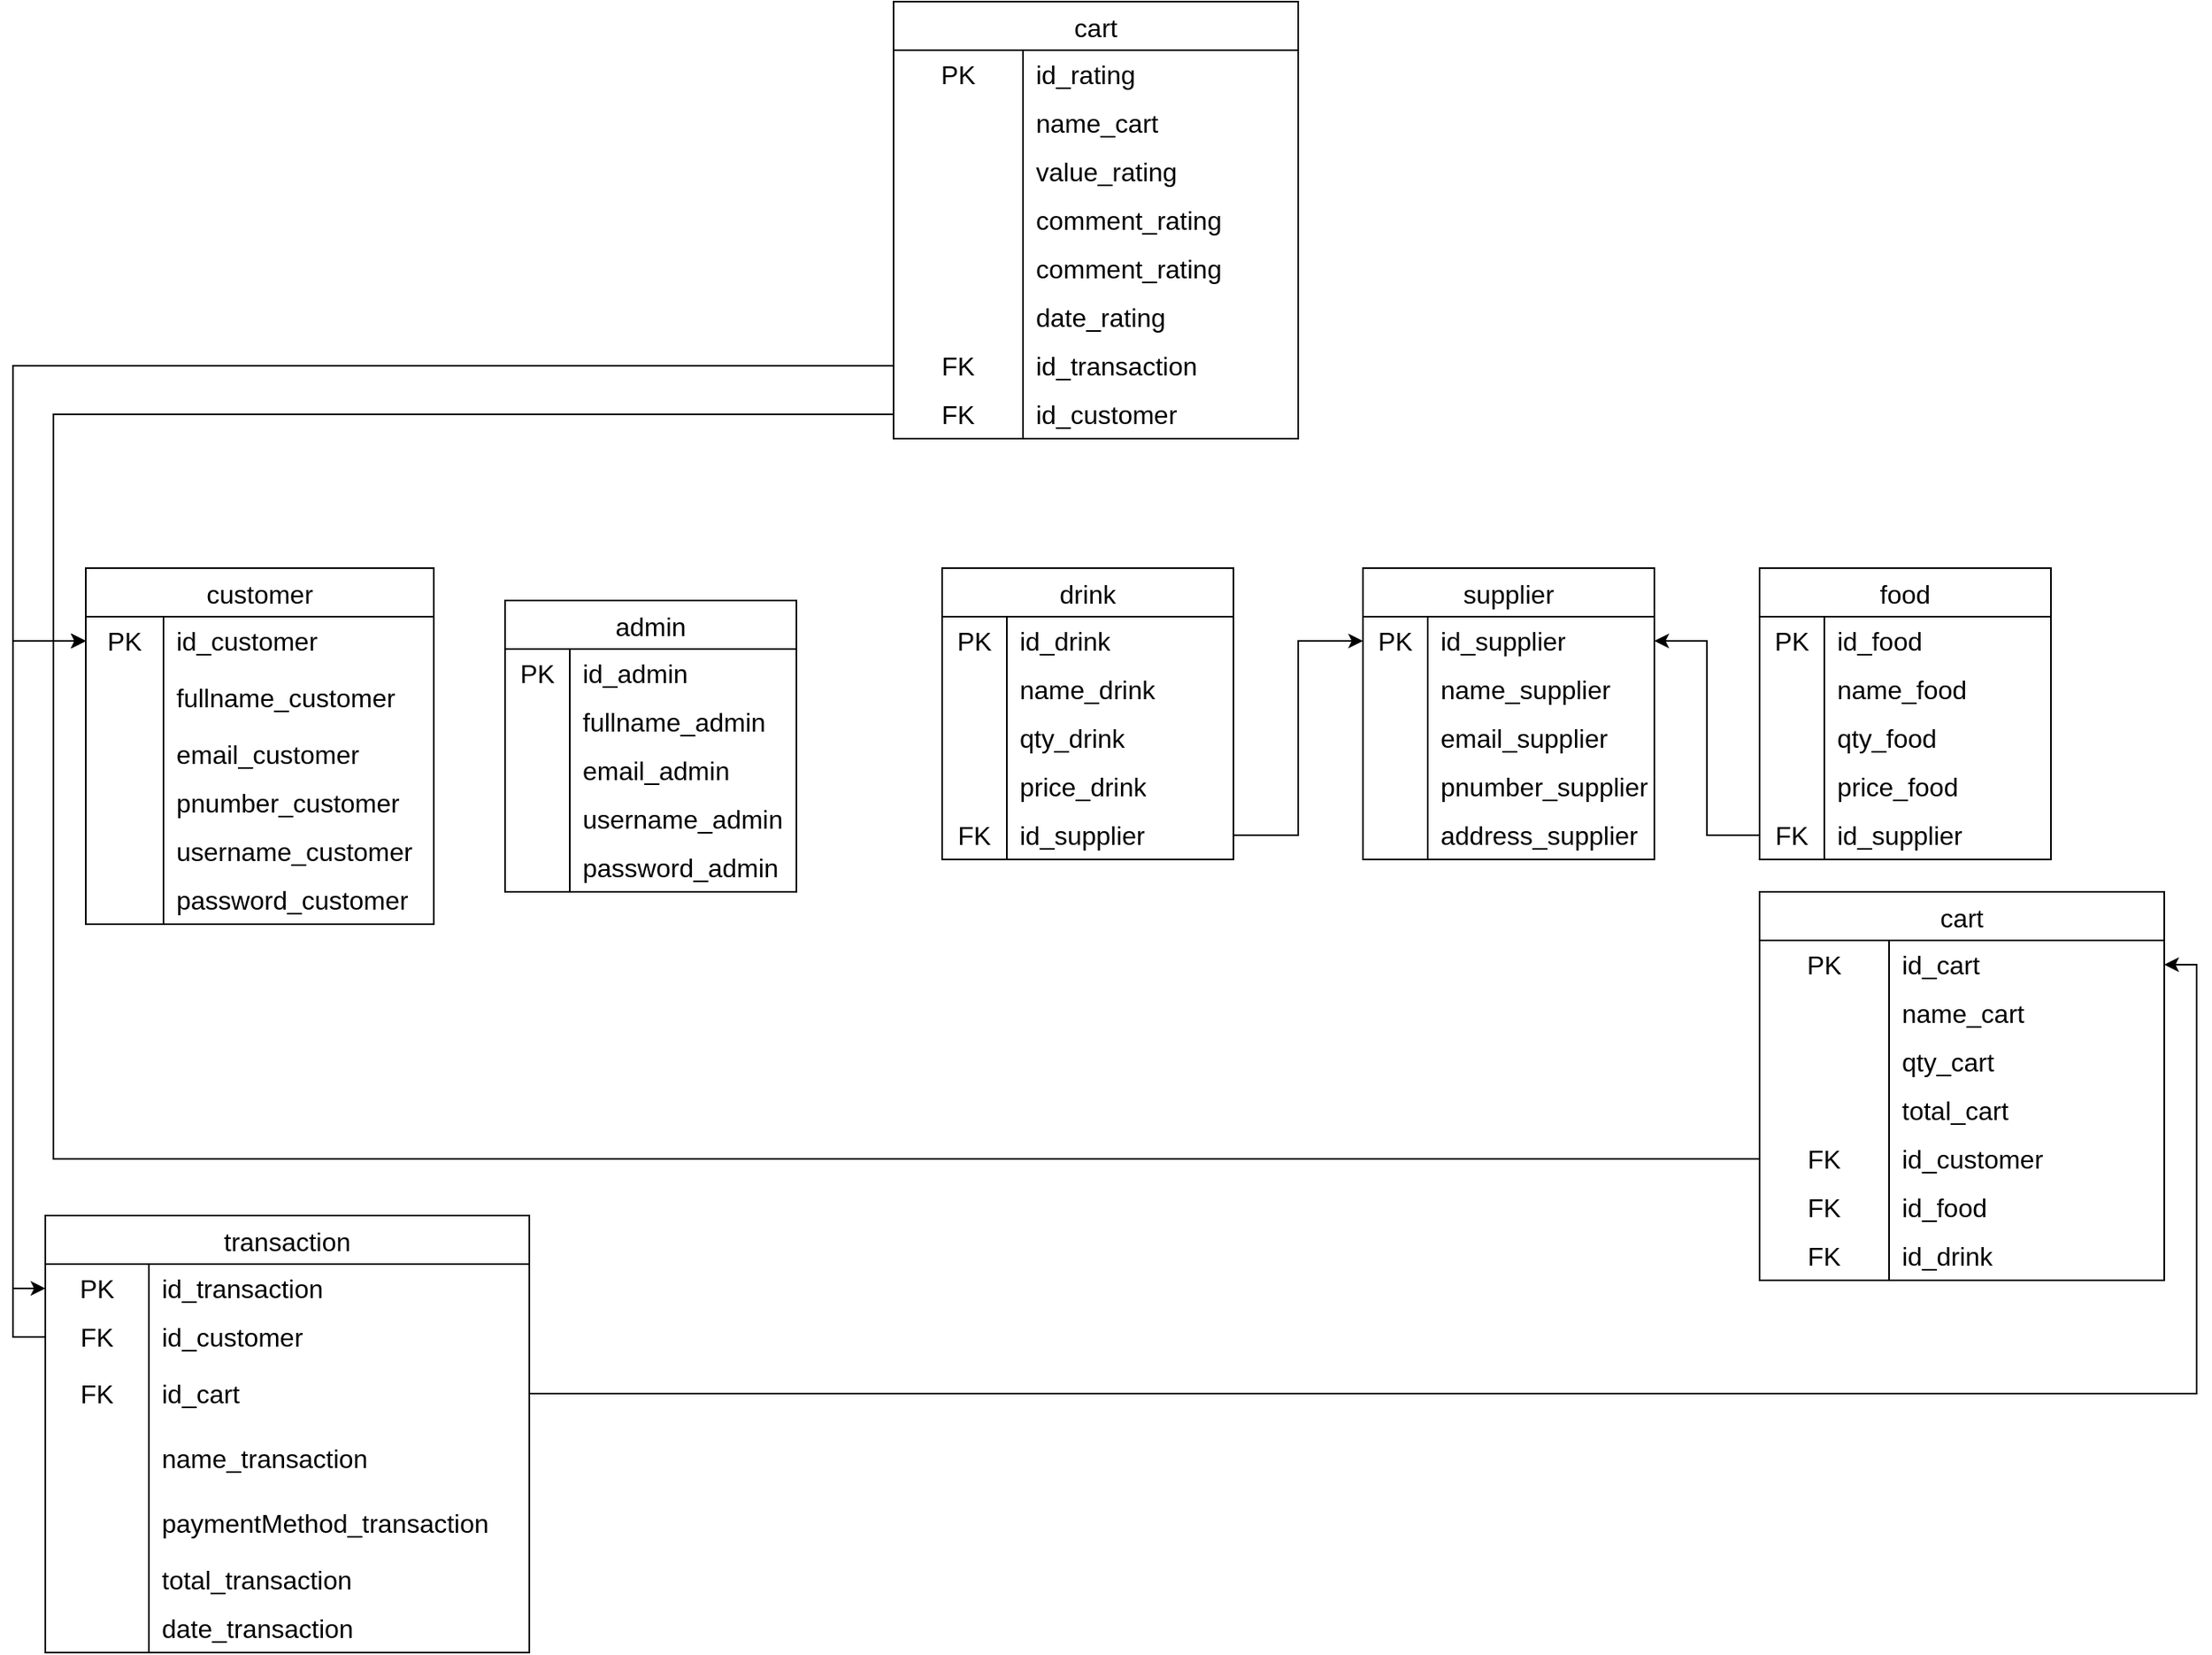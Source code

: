 <mxfile version="28.2.5">
  <diagram name="Page-1" id="ZHVABNYRbsJ0EEQL0KpD">
    <mxGraphModel dx="2135" dy="2172" grid="1" gridSize="10" guides="1" tooltips="1" connect="1" arrows="1" fold="1" page="1" pageScale="1" pageWidth="850" pageHeight="1100" math="0" shadow="0">
      <root>
        <mxCell id="0" />
        <mxCell id="1" parent="0" />
        <mxCell id="9q4-lvx7p6z7mOOsI2cP-2" value="customer" style="shape=table;startSize=30;container=1;collapsible=0;childLayout=tableLayout;fixedRows=1;rowLines=0;fontStyle=0;strokeColor=default;fontSize=16;" parent="1" vertex="1">
          <mxGeometry x="151" y="230" width="215" height="220" as="geometry" />
        </mxCell>
        <mxCell id="9q4-lvx7p6z7mOOsI2cP-3" value="" style="shape=tableRow;horizontal=0;startSize=0;swimlaneHead=0;swimlaneBody=0;top=0;left=0;bottom=0;right=0;collapsible=0;dropTarget=0;fillColor=none;points=[[0,0.5],[1,0.5]];portConstraint=eastwest;strokeColor=inherit;fontSize=16;" parent="9q4-lvx7p6z7mOOsI2cP-2" vertex="1">
          <mxGeometry y="30" width="215" height="30" as="geometry" />
        </mxCell>
        <mxCell id="9q4-lvx7p6z7mOOsI2cP-4" value="PK" style="shape=partialRectangle;html=1;whiteSpace=wrap;connectable=0;fillColor=none;top=0;left=0;bottom=0;right=0;overflow=hidden;pointerEvents=1;strokeColor=inherit;fontSize=16;" parent="9q4-lvx7p6z7mOOsI2cP-3" vertex="1">
          <mxGeometry width="48" height="30" as="geometry">
            <mxRectangle width="48" height="30" as="alternateBounds" />
          </mxGeometry>
        </mxCell>
        <mxCell id="9q4-lvx7p6z7mOOsI2cP-5" value="id_customer" style="shape=partialRectangle;html=1;whiteSpace=wrap;connectable=0;fillColor=none;top=0;left=0;bottom=0;right=0;align=left;spacingLeft=6;overflow=hidden;strokeColor=inherit;fontSize=16;" parent="9q4-lvx7p6z7mOOsI2cP-3" vertex="1">
          <mxGeometry x="48" width="167" height="30" as="geometry">
            <mxRectangle width="167" height="30" as="alternateBounds" />
          </mxGeometry>
        </mxCell>
        <mxCell id="9q4-lvx7p6z7mOOsI2cP-6" value="" style="shape=tableRow;horizontal=0;startSize=0;swimlaneHead=0;swimlaneBody=0;top=0;left=0;bottom=0;right=0;collapsible=0;dropTarget=0;fillColor=none;points=[[0,0.5],[1,0.5]];portConstraint=eastwest;strokeColor=inherit;fontSize=16;" parent="9q4-lvx7p6z7mOOsI2cP-2" vertex="1">
          <mxGeometry y="60" width="215" height="40" as="geometry" />
        </mxCell>
        <mxCell id="9q4-lvx7p6z7mOOsI2cP-7" value="" style="shape=partialRectangle;html=1;whiteSpace=wrap;connectable=0;fillColor=none;top=0;left=0;bottom=0;right=0;overflow=hidden;strokeColor=inherit;fontSize=16;" parent="9q4-lvx7p6z7mOOsI2cP-6" vertex="1">
          <mxGeometry width="48" height="40" as="geometry">
            <mxRectangle width="48" height="40" as="alternateBounds" />
          </mxGeometry>
        </mxCell>
        <mxCell id="9q4-lvx7p6z7mOOsI2cP-8" value="fullname_customer" style="shape=partialRectangle;html=1;whiteSpace=wrap;connectable=0;fillColor=none;top=0;left=0;bottom=0;right=0;align=left;spacingLeft=6;overflow=hidden;strokeColor=inherit;fontSize=16;" parent="9q4-lvx7p6z7mOOsI2cP-6" vertex="1">
          <mxGeometry x="48" width="167" height="40" as="geometry">
            <mxRectangle width="167" height="40" as="alternateBounds" />
          </mxGeometry>
        </mxCell>
        <mxCell id="9q4-lvx7p6z7mOOsI2cP-25" value="" style="shape=tableRow;horizontal=0;startSize=0;swimlaneHead=0;swimlaneBody=0;top=0;left=0;bottom=0;right=0;collapsible=0;dropTarget=0;fillColor=none;points=[[0,0.5],[1,0.5]];portConstraint=eastwest;strokeColor=inherit;fontSize=16;" parent="9q4-lvx7p6z7mOOsI2cP-2" vertex="1">
          <mxGeometry y="100" width="215" height="30" as="geometry" />
        </mxCell>
        <mxCell id="9q4-lvx7p6z7mOOsI2cP-26" value="" style="shape=partialRectangle;html=1;whiteSpace=wrap;connectable=0;fillColor=none;top=0;left=0;bottom=0;right=0;overflow=hidden;strokeColor=inherit;fontSize=16;" parent="9q4-lvx7p6z7mOOsI2cP-25" vertex="1">
          <mxGeometry width="48" height="30" as="geometry">
            <mxRectangle width="48" height="30" as="alternateBounds" />
          </mxGeometry>
        </mxCell>
        <mxCell id="9q4-lvx7p6z7mOOsI2cP-27" value="email_customer" style="shape=partialRectangle;html=1;whiteSpace=wrap;connectable=0;fillColor=none;top=0;left=0;bottom=0;right=0;align=left;spacingLeft=6;overflow=hidden;strokeColor=inherit;fontSize=16;" parent="9q4-lvx7p6z7mOOsI2cP-25" vertex="1">
          <mxGeometry x="48" width="167" height="30" as="geometry">
            <mxRectangle width="167" height="30" as="alternateBounds" />
          </mxGeometry>
        </mxCell>
        <mxCell id="9q4-lvx7p6z7mOOsI2cP-28" value="" style="shape=tableRow;horizontal=0;startSize=0;swimlaneHead=0;swimlaneBody=0;top=0;left=0;bottom=0;right=0;collapsible=0;dropTarget=0;fillColor=none;points=[[0,0.5],[1,0.5]];portConstraint=eastwest;strokeColor=inherit;fontSize=16;" parent="9q4-lvx7p6z7mOOsI2cP-2" vertex="1">
          <mxGeometry y="130" width="215" height="30" as="geometry" />
        </mxCell>
        <mxCell id="9q4-lvx7p6z7mOOsI2cP-29" value="" style="shape=partialRectangle;html=1;whiteSpace=wrap;connectable=0;fillColor=none;top=0;left=0;bottom=0;right=0;overflow=hidden;strokeColor=inherit;fontSize=16;" parent="9q4-lvx7p6z7mOOsI2cP-28" vertex="1">
          <mxGeometry width="48" height="30" as="geometry">
            <mxRectangle width="48" height="30" as="alternateBounds" />
          </mxGeometry>
        </mxCell>
        <mxCell id="9q4-lvx7p6z7mOOsI2cP-30" value="pnumber_customer" style="shape=partialRectangle;html=1;whiteSpace=wrap;connectable=0;fillColor=none;top=0;left=0;bottom=0;right=0;align=left;spacingLeft=6;overflow=hidden;strokeColor=inherit;fontSize=16;" parent="9q4-lvx7p6z7mOOsI2cP-28" vertex="1">
          <mxGeometry x="48" width="167" height="30" as="geometry">
            <mxRectangle width="167" height="30" as="alternateBounds" />
          </mxGeometry>
        </mxCell>
        <mxCell id="9q4-lvx7p6z7mOOsI2cP-9" value="" style="shape=tableRow;horizontal=0;startSize=0;swimlaneHead=0;swimlaneBody=0;top=0;left=0;bottom=0;right=0;collapsible=0;dropTarget=0;fillColor=none;points=[[0,0.5],[1,0.5]];portConstraint=eastwest;strokeColor=inherit;fontSize=16;" parent="9q4-lvx7p6z7mOOsI2cP-2" vertex="1">
          <mxGeometry y="160" width="215" height="30" as="geometry" />
        </mxCell>
        <mxCell id="9q4-lvx7p6z7mOOsI2cP-10" value="" style="shape=partialRectangle;html=1;whiteSpace=wrap;connectable=0;fillColor=none;top=0;left=0;bottom=0;right=0;overflow=hidden;strokeColor=inherit;fontSize=16;" parent="9q4-lvx7p6z7mOOsI2cP-9" vertex="1">
          <mxGeometry width="48" height="30" as="geometry">
            <mxRectangle width="48" height="30" as="alternateBounds" />
          </mxGeometry>
        </mxCell>
        <mxCell id="9q4-lvx7p6z7mOOsI2cP-11" value="username_customer" style="shape=partialRectangle;html=1;whiteSpace=wrap;connectable=0;fillColor=none;top=0;left=0;bottom=0;right=0;align=left;spacingLeft=6;overflow=hidden;strokeColor=inherit;fontSize=16;" parent="9q4-lvx7p6z7mOOsI2cP-9" vertex="1">
          <mxGeometry x="48" width="167" height="30" as="geometry">
            <mxRectangle width="167" height="30" as="alternateBounds" />
          </mxGeometry>
        </mxCell>
        <mxCell id="9q4-lvx7p6z7mOOsI2cP-22" value="" style="shape=tableRow;horizontal=0;startSize=0;swimlaneHead=0;swimlaneBody=0;top=0;left=0;bottom=0;right=0;collapsible=0;dropTarget=0;fillColor=none;points=[[0,0.5],[1,0.5]];portConstraint=eastwest;strokeColor=inherit;fontSize=16;" parent="9q4-lvx7p6z7mOOsI2cP-2" vertex="1">
          <mxGeometry y="190" width="215" height="30" as="geometry" />
        </mxCell>
        <mxCell id="9q4-lvx7p6z7mOOsI2cP-23" value="" style="shape=partialRectangle;html=1;whiteSpace=wrap;connectable=0;fillColor=none;top=0;left=0;bottom=0;right=0;overflow=hidden;strokeColor=inherit;fontSize=16;" parent="9q4-lvx7p6z7mOOsI2cP-22" vertex="1">
          <mxGeometry width="48" height="30" as="geometry">
            <mxRectangle width="48" height="30" as="alternateBounds" />
          </mxGeometry>
        </mxCell>
        <mxCell id="9q4-lvx7p6z7mOOsI2cP-24" value="password_customer" style="shape=partialRectangle;html=1;whiteSpace=wrap;connectable=0;fillColor=none;top=0;left=0;bottom=0;right=0;align=left;spacingLeft=6;overflow=hidden;strokeColor=inherit;fontSize=16;" parent="9q4-lvx7p6z7mOOsI2cP-22" vertex="1">
          <mxGeometry x="48" width="167" height="30" as="geometry">
            <mxRectangle width="167" height="30" as="alternateBounds" />
          </mxGeometry>
        </mxCell>
        <mxCell id="9q4-lvx7p6z7mOOsI2cP-12" value="admin" style="shape=table;startSize=30;container=1;collapsible=0;childLayout=tableLayout;fixedRows=1;rowLines=0;fontStyle=0;strokeColor=default;fontSize=16;" parent="1" vertex="1">
          <mxGeometry x="410" y="250" width="180" height="180" as="geometry" />
        </mxCell>
        <mxCell id="9q4-lvx7p6z7mOOsI2cP-13" value="" style="shape=tableRow;horizontal=0;startSize=0;swimlaneHead=0;swimlaneBody=0;top=0;left=0;bottom=0;right=0;collapsible=0;dropTarget=0;fillColor=none;points=[[0,0.5],[1,0.5]];portConstraint=eastwest;strokeColor=inherit;fontSize=16;" parent="9q4-lvx7p6z7mOOsI2cP-12" vertex="1">
          <mxGeometry y="30" width="180" height="30" as="geometry" />
        </mxCell>
        <mxCell id="9q4-lvx7p6z7mOOsI2cP-14" value="PK" style="shape=partialRectangle;html=1;whiteSpace=wrap;connectable=0;fillColor=none;top=0;left=0;bottom=0;right=0;overflow=hidden;pointerEvents=1;strokeColor=inherit;fontSize=16;" parent="9q4-lvx7p6z7mOOsI2cP-13" vertex="1">
          <mxGeometry width="40" height="30" as="geometry">
            <mxRectangle width="40" height="30" as="alternateBounds" />
          </mxGeometry>
        </mxCell>
        <mxCell id="9q4-lvx7p6z7mOOsI2cP-15" value="id_admin" style="shape=partialRectangle;html=1;whiteSpace=wrap;connectable=0;fillColor=none;top=0;left=0;bottom=0;right=0;align=left;spacingLeft=6;overflow=hidden;strokeColor=inherit;fontSize=16;" parent="9q4-lvx7p6z7mOOsI2cP-13" vertex="1">
          <mxGeometry x="40" width="140" height="30" as="geometry">
            <mxRectangle width="140" height="30" as="alternateBounds" />
          </mxGeometry>
        </mxCell>
        <mxCell id="9q4-lvx7p6z7mOOsI2cP-31" value="" style="shape=tableRow;horizontal=0;startSize=0;swimlaneHead=0;swimlaneBody=0;top=0;left=0;bottom=0;right=0;collapsible=0;dropTarget=0;fillColor=none;points=[[0,0.5],[1,0.5]];portConstraint=eastwest;strokeColor=inherit;fontSize=16;" parent="9q4-lvx7p6z7mOOsI2cP-12" vertex="1">
          <mxGeometry y="60" width="180" height="30" as="geometry" />
        </mxCell>
        <mxCell id="9q4-lvx7p6z7mOOsI2cP-32" value="" style="shape=partialRectangle;html=1;whiteSpace=wrap;connectable=0;fillColor=none;top=0;left=0;bottom=0;right=0;overflow=hidden;pointerEvents=1;strokeColor=inherit;fontSize=16;" parent="9q4-lvx7p6z7mOOsI2cP-31" vertex="1">
          <mxGeometry width="40" height="30" as="geometry">
            <mxRectangle width="40" height="30" as="alternateBounds" />
          </mxGeometry>
        </mxCell>
        <mxCell id="9q4-lvx7p6z7mOOsI2cP-33" value="fullname_admin" style="shape=partialRectangle;html=1;whiteSpace=wrap;connectable=0;fillColor=none;top=0;left=0;bottom=0;right=0;align=left;spacingLeft=6;overflow=hidden;strokeColor=inherit;fontSize=16;" parent="9q4-lvx7p6z7mOOsI2cP-31" vertex="1">
          <mxGeometry x="40" width="140" height="30" as="geometry">
            <mxRectangle width="140" height="30" as="alternateBounds" />
          </mxGeometry>
        </mxCell>
        <mxCell id="9q4-lvx7p6z7mOOsI2cP-34" value="" style="shape=tableRow;horizontal=0;startSize=0;swimlaneHead=0;swimlaneBody=0;top=0;left=0;bottom=0;right=0;collapsible=0;dropTarget=0;fillColor=none;points=[[0,0.5],[1,0.5]];portConstraint=eastwest;strokeColor=inherit;fontSize=16;" parent="9q4-lvx7p6z7mOOsI2cP-12" vertex="1">
          <mxGeometry y="90" width="180" height="30" as="geometry" />
        </mxCell>
        <mxCell id="9q4-lvx7p6z7mOOsI2cP-35" value="" style="shape=partialRectangle;html=1;whiteSpace=wrap;connectable=0;fillColor=none;top=0;left=0;bottom=0;right=0;overflow=hidden;pointerEvents=1;strokeColor=inherit;fontSize=16;" parent="9q4-lvx7p6z7mOOsI2cP-34" vertex="1">
          <mxGeometry width="40" height="30" as="geometry">
            <mxRectangle width="40" height="30" as="alternateBounds" />
          </mxGeometry>
        </mxCell>
        <mxCell id="9q4-lvx7p6z7mOOsI2cP-36" value="email_admin" style="shape=partialRectangle;html=1;whiteSpace=wrap;connectable=0;fillColor=none;top=0;left=0;bottom=0;right=0;align=left;spacingLeft=6;overflow=hidden;strokeColor=inherit;fontSize=16;" parent="9q4-lvx7p6z7mOOsI2cP-34" vertex="1">
          <mxGeometry x="40" width="140" height="30" as="geometry">
            <mxRectangle width="140" height="30" as="alternateBounds" />
          </mxGeometry>
        </mxCell>
        <mxCell id="9q4-lvx7p6z7mOOsI2cP-16" value="" style="shape=tableRow;horizontal=0;startSize=0;swimlaneHead=0;swimlaneBody=0;top=0;left=0;bottom=0;right=0;collapsible=0;dropTarget=0;fillColor=none;points=[[0,0.5],[1,0.5]];portConstraint=eastwest;strokeColor=inherit;fontSize=16;" parent="9q4-lvx7p6z7mOOsI2cP-12" vertex="1">
          <mxGeometry y="120" width="180" height="30" as="geometry" />
        </mxCell>
        <mxCell id="9q4-lvx7p6z7mOOsI2cP-17" value="" style="shape=partialRectangle;html=1;whiteSpace=wrap;connectable=0;fillColor=none;top=0;left=0;bottom=0;right=0;overflow=hidden;strokeColor=inherit;fontSize=16;" parent="9q4-lvx7p6z7mOOsI2cP-16" vertex="1">
          <mxGeometry width="40" height="30" as="geometry">
            <mxRectangle width="40" height="30" as="alternateBounds" />
          </mxGeometry>
        </mxCell>
        <mxCell id="9q4-lvx7p6z7mOOsI2cP-18" value="username_admin" style="shape=partialRectangle;html=1;whiteSpace=wrap;connectable=0;fillColor=none;top=0;left=0;bottom=0;right=0;align=left;spacingLeft=6;overflow=hidden;strokeColor=inherit;fontSize=16;" parent="9q4-lvx7p6z7mOOsI2cP-16" vertex="1">
          <mxGeometry x="40" width="140" height="30" as="geometry">
            <mxRectangle width="140" height="30" as="alternateBounds" />
          </mxGeometry>
        </mxCell>
        <mxCell id="9q4-lvx7p6z7mOOsI2cP-19" value="" style="shape=tableRow;horizontal=0;startSize=0;swimlaneHead=0;swimlaneBody=0;top=0;left=0;bottom=0;right=0;collapsible=0;dropTarget=0;fillColor=none;points=[[0,0.5],[1,0.5]];portConstraint=eastwest;strokeColor=inherit;fontSize=16;" parent="9q4-lvx7p6z7mOOsI2cP-12" vertex="1">
          <mxGeometry y="150" width="180" height="30" as="geometry" />
        </mxCell>
        <mxCell id="9q4-lvx7p6z7mOOsI2cP-20" value="" style="shape=partialRectangle;html=1;whiteSpace=wrap;connectable=0;fillColor=none;top=0;left=0;bottom=0;right=0;overflow=hidden;strokeColor=inherit;fontSize=16;" parent="9q4-lvx7p6z7mOOsI2cP-19" vertex="1">
          <mxGeometry width="40" height="30" as="geometry">
            <mxRectangle width="40" height="30" as="alternateBounds" />
          </mxGeometry>
        </mxCell>
        <mxCell id="9q4-lvx7p6z7mOOsI2cP-21" value="password_admin" style="shape=partialRectangle;html=1;whiteSpace=wrap;connectable=0;fillColor=none;top=0;left=0;bottom=0;right=0;align=left;spacingLeft=6;overflow=hidden;strokeColor=inherit;fontSize=16;" parent="9q4-lvx7p6z7mOOsI2cP-19" vertex="1">
          <mxGeometry x="40" width="140" height="30" as="geometry">
            <mxRectangle width="140" height="30" as="alternateBounds" />
          </mxGeometry>
        </mxCell>
        <mxCell id="9q4-lvx7p6z7mOOsI2cP-40" value="drink" style="shape=table;startSize=30;container=1;collapsible=0;childLayout=tableLayout;fixedRows=1;rowLines=0;fontStyle=0;strokeColor=default;fontSize=16;" parent="1" vertex="1">
          <mxGeometry x="680" y="230" width="180" height="180" as="geometry" />
        </mxCell>
        <mxCell id="9q4-lvx7p6z7mOOsI2cP-41" value="" style="shape=tableRow;horizontal=0;startSize=0;swimlaneHead=0;swimlaneBody=0;top=0;left=0;bottom=0;right=0;collapsible=0;dropTarget=0;fillColor=none;points=[[0,0.5],[1,0.5]];portConstraint=eastwest;strokeColor=inherit;fontSize=16;" parent="9q4-lvx7p6z7mOOsI2cP-40" vertex="1">
          <mxGeometry y="30" width="180" height="30" as="geometry" />
        </mxCell>
        <mxCell id="9q4-lvx7p6z7mOOsI2cP-42" value="PK" style="shape=partialRectangle;html=1;whiteSpace=wrap;connectable=0;fillColor=none;top=0;left=0;bottom=0;right=0;overflow=hidden;pointerEvents=1;strokeColor=inherit;fontSize=16;" parent="9q4-lvx7p6z7mOOsI2cP-41" vertex="1">
          <mxGeometry width="40" height="30" as="geometry">
            <mxRectangle width="40" height="30" as="alternateBounds" />
          </mxGeometry>
        </mxCell>
        <mxCell id="9q4-lvx7p6z7mOOsI2cP-43" value="id_drink" style="shape=partialRectangle;html=1;whiteSpace=wrap;connectable=0;fillColor=none;top=0;left=0;bottom=0;right=0;align=left;spacingLeft=6;overflow=hidden;strokeColor=inherit;fontSize=16;" parent="9q4-lvx7p6z7mOOsI2cP-41" vertex="1">
          <mxGeometry x="40" width="140" height="30" as="geometry">
            <mxRectangle width="140" height="30" as="alternateBounds" />
          </mxGeometry>
        </mxCell>
        <mxCell id="9q4-lvx7p6z7mOOsI2cP-44" value="" style="shape=tableRow;horizontal=0;startSize=0;swimlaneHead=0;swimlaneBody=0;top=0;left=0;bottom=0;right=0;collapsible=0;dropTarget=0;fillColor=none;points=[[0,0.5],[1,0.5]];portConstraint=eastwest;strokeColor=inherit;fontSize=16;" parent="9q4-lvx7p6z7mOOsI2cP-40" vertex="1">
          <mxGeometry y="60" width="180" height="30" as="geometry" />
        </mxCell>
        <mxCell id="9q4-lvx7p6z7mOOsI2cP-45" value="" style="shape=partialRectangle;html=1;whiteSpace=wrap;connectable=0;fillColor=none;top=0;left=0;bottom=0;right=0;overflow=hidden;pointerEvents=1;strokeColor=inherit;fontSize=16;" parent="9q4-lvx7p6z7mOOsI2cP-44" vertex="1">
          <mxGeometry width="40" height="30" as="geometry">
            <mxRectangle width="40" height="30" as="alternateBounds" />
          </mxGeometry>
        </mxCell>
        <mxCell id="9q4-lvx7p6z7mOOsI2cP-46" value="name_drink" style="shape=partialRectangle;html=1;whiteSpace=wrap;connectable=0;fillColor=none;top=0;left=0;bottom=0;right=0;align=left;spacingLeft=6;overflow=hidden;strokeColor=inherit;fontSize=16;" parent="9q4-lvx7p6z7mOOsI2cP-44" vertex="1">
          <mxGeometry x="40" width="140" height="30" as="geometry">
            <mxRectangle width="140" height="30" as="alternateBounds" />
          </mxGeometry>
        </mxCell>
        <mxCell id="9q4-lvx7p6z7mOOsI2cP-47" value="" style="shape=tableRow;horizontal=0;startSize=0;swimlaneHead=0;swimlaneBody=0;top=0;left=0;bottom=0;right=0;collapsible=0;dropTarget=0;fillColor=none;points=[[0,0.5],[1,0.5]];portConstraint=eastwest;strokeColor=inherit;fontSize=16;" parent="9q4-lvx7p6z7mOOsI2cP-40" vertex="1">
          <mxGeometry y="90" width="180" height="30" as="geometry" />
        </mxCell>
        <mxCell id="9q4-lvx7p6z7mOOsI2cP-48" value="" style="shape=partialRectangle;html=1;whiteSpace=wrap;connectable=0;fillColor=none;top=0;left=0;bottom=0;right=0;overflow=hidden;pointerEvents=1;strokeColor=inherit;fontSize=16;" parent="9q4-lvx7p6z7mOOsI2cP-47" vertex="1">
          <mxGeometry width="40" height="30" as="geometry">
            <mxRectangle width="40" height="30" as="alternateBounds" />
          </mxGeometry>
        </mxCell>
        <mxCell id="9q4-lvx7p6z7mOOsI2cP-49" value="qty_drink" style="shape=partialRectangle;html=1;whiteSpace=wrap;connectable=0;fillColor=none;top=0;left=0;bottom=0;right=0;align=left;spacingLeft=6;overflow=hidden;strokeColor=inherit;fontSize=16;" parent="9q4-lvx7p6z7mOOsI2cP-47" vertex="1">
          <mxGeometry x="40" width="140" height="30" as="geometry">
            <mxRectangle width="140" height="30" as="alternateBounds" />
          </mxGeometry>
        </mxCell>
        <mxCell id="9q4-lvx7p6z7mOOsI2cP-50" value="" style="shape=tableRow;horizontal=0;startSize=0;swimlaneHead=0;swimlaneBody=0;top=0;left=0;bottom=0;right=0;collapsible=0;dropTarget=0;fillColor=none;points=[[0,0.5],[1,0.5]];portConstraint=eastwest;strokeColor=inherit;fontSize=16;" parent="9q4-lvx7p6z7mOOsI2cP-40" vertex="1">
          <mxGeometry y="120" width="180" height="30" as="geometry" />
        </mxCell>
        <mxCell id="9q4-lvx7p6z7mOOsI2cP-51" value="" style="shape=partialRectangle;html=1;whiteSpace=wrap;connectable=0;fillColor=none;top=0;left=0;bottom=0;right=0;overflow=hidden;strokeColor=inherit;fontSize=16;" parent="9q4-lvx7p6z7mOOsI2cP-50" vertex="1">
          <mxGeometry width="40" height="30" as="geometry">
            <mxRectangle width="40" height="30" as="alternateBounds" />
          </mxGeometry>
        </mxCell>
        <mxCell id="9q4-lvx7p6z7mOOsI2cP-52" value="price_drink" style="shape=partialRectangle;html=1;whiteSpace=wrap;connectable=0;fillColor=none;top=0;left=0;bottom=0;right=0;align=left;spacingLeft=6;overflow=hidden;strokeColor=inherit;fontSize=16;" parent="9q4-lvx7p6z7mOOsI2cP-50" vertex="1">
          <mxGeometry x="40" width="140" height="30" as="geometry">
            <mxRectangle width="140" height="30" as="alternateBounds" />
          </mxGeometry>
        </mxCell>
        <mxCell id="9q4-lvx7p6z7mOOsI2cP-53" value="" style="shape=tableRow;horizontal=0;startSize=0;swimlaneHead=0;swimlaneBody=0;top=0;left=0;bottom=0;right=0;collapsible=0;dropTarget=0;fillColor=none;points=[[0,0.5],[1,0.5]];portConstraint=eastwest;strokeColor=inherit;fontSize=16;" parent="9q4-lvx7p6z7mOOsI2cP-40" vertex="1">
          <mxGeometry y="150" width="180" height="30" as="geometry" />
        </mxCell>
        <mxCell id="9q4-lvx7p6z7mOOsI2cP-54" value="FK" style="shape=partialRectangle;html=1;whiteSpace=wrap;connectable=0;fillColor=none;top=0;left=0;bottom=0;right=0;overflow=hidden;strokeColor=inherit;fontSize=16;" parent="9q4-lvx7p6z7mOOsI2cP-53" vertex="1">
          <mxGeometry width="40" height="30" as="geometry">
            <mxRectangle width="40" height="30" as="alternateBounds" />
          </mxGeometry>
        </mxCell>
        <mxCell id="9q4-lvx7p6z7mOOsI2cP-55" value="id_supplier" style="shape=partialRectangle;html=1;whiteSpace=wrap;connectable=0;fillColor=none;top=0;left=0;bottom=0;right=0;align=left;spacingLeft=6;overflow=hidden;strokeColor=inherit;fontSize=16;" parent="9q4-lvx7p6z7mOOsI2cP-53" vertex="1">
          <mxGeometry x="40" width="140" height="30" as="geometry">
            <mxRectangle width="140" height="30" as="alternateBounds" />
          </mxGeometry>
        </mxCell>
        <mxCell id="9q4-lvx7p6z7mOOsI2cP-56" value="supplier" style="shape=table;startSize=30;container=1;collapsible=0;childLayout=tableLayout;fixedRows=1;rowLines=0;fontStyle=0;strokeColor=default;fontSize=16;" parent="1" vertex="1">
          <mxGeometry x="940" y="230" width="180" height="180" as="geometry" />
        </mxCell>
        <mxCell id="9q4-lvx7p6z7mOOsI2cP-57" value="" style="shape=tableRow;horizontal=0;startSize=0;swimlaneHead=0;swimlaneBody=0;top=0;left=0;bottom=0;right=0;collapsible=0;dropTarget=0;fillColor=none;points=[[0,0.5],[1,0.5]];portConstraint=eastwest;strokeColor=inherit;fontSize=16;" parent="9q4-lvx7p6z7mOOsI2cP-56" vertex="1">
          <mxGeometry y="30" width="180" height="30" as="geometry" />
        </mxCell>
        <mxCell id="9q4-lvx7p6z7mOOsI2cP-58" value="PK" style="shape=partialRectangle;html=1;whiteSpace=wrap;connectable=0;fillColor=none;top=0;left=0;bottom=0;right=0;overflow=hidden;pointerEvents=1;strokeColor=inherit;fontSize=16;" parent="9q4-lvx7p6z7mOOsI2cP-57" vertex="1">
          <mxGeometry width="40" height="30" as="geometry">
            <mxRectangle width="40" height="30" as="alternateBounds" />
          </mxGeometry>
        </mxCell>
        <mxCell id="9q4-lvx7p6z7mOOsI2cP-59" value="id_supplier" style="shape=partialRectangle;html=1;whiteSpace=wrap;connectable=0;fillColor=none;top=0;left=0;bottom=0;right=0;align=left;spacingLeft=6;overflow=hidden;strokeColor=inherit;fontSize=16;" parent="9q4-lvx7p6z7mOOsI2cP-57" vertex="1">
          <mxGeometry x="40" width="140" height="30" as="geometry">
            <mxRectangle width="140" height="30" as="alternateBounds" />
          </mxGeometry>
        </mxCell>
        <mxCell id="9q4-lvx7p6z7mOOsI2cP-60" value="" style="shape=tableRow;horizontal=0;startSize=0;swimlaneHead=0;swimlaneBody=0;top=0;left=0;bottom=0;right=0;collapsible=0;dropTarget=0;fillColor=none;points=[[0,0.5],[1,0.5]];portConstraint=eastwest;strokeColor=inherit;fontSize=16;" parent="9q4-lvx7p6z7mOOsI2cP-56" vertex="1">
          <mxGeometry y="60" width="180" height="30" as="geometry" />
        </mxCell>
        <mxCell id="9q4-lvx7p6z7mOOsI2cP-61" value="" style="shape=partialRectangle;html=1;whiteSpace=wrap;connectable=0;fillColor=none;top=0;left=0;bottom=0;right=0;overflow=hidden;pointerEvents=1;strokeColor=inherit;fontSize=16;" parent="9q4-lvx7p6z7mOOsI2cP-60" vertex="1">
          <mxGeometry width="40" height="30" as="geometry">
            <mxRectangle width="40" height="30" as="alternateBounds" />
          </mxGeometry>
        </mxCell>
        <mxCell id="9q4-lvx7p6z7mOOsI2cP-62" value="name_supplier" style="shape=partialRectangle;html=1;whiteSpace=wrap;connectable=0;fillColor=none;top=0;left=0;bottom=0;right=0;align=left;spacingLeft=6;overflow=hidden;strokeColor=inherit;fontSize=16;" parent="9q4-lvx7p6z7mOOsI2cP-60" vertex="1">
          <mxGeometry x="40" width="140" height="30" as="geometry">
            <mxRectangle width="140" height="30" as="alternateBounds" />
          </mxGeometry>
        </mxCell>
        <mxCell id="9q4-lvx7p6z7mOOsI2cP-63" value="" style="shape=tableRow;horizontal=0;startSize=0;swimlaneHead=0;swimlaneBody=0;top=0;left=0;bottom=0;right=0;collapsible=0;dropTarget=0;fillColor=none;points=[[0,0.5],[1,0.5]];portConstraint=eastwest;strokeColor=inherit;fontSize=16;" parent="9q4-lvx7p6z7mOOsI2cP-56" vertex="1">
          <mxGeometry y="90" width="180" height="30" as="geometry" />
        </mxCell>
        <mxCell id="9q4-lvx7p6z7mOOsI2cP-64" value="" style="shape=partialRectangle;html=1;whiteSpace=wrap;connectable=0;fillColor=none;top=0;left=0;bottom=0;right=0;overflow=hidden;pointerEvents=1;strokeColor=inherit;fontSize=16;" parent="9q4-lvx7p6z7mOOsI2cP-63" vertex="1">
          <mxGeometry width="40" height="30" as="geometry">
            <mxRectangle width="40" height="30" as="alternateBounds" />
          </mxGeometry>
        </mxCell>
        <mxCell id="9q4-lvx7p6z7mOOsI2cP-65" value="email_supplier" style="shape=partialRectangle;html=1;whiteSpace=wrap;connectable=0;fillColor=none;top=0;left=0;bottom=0;right=0;align=left;spacingLeft=6;overflow=hidden;strokeColor=inherit;fontSize=16;" parent="9q4-lvx7p6z7mOOsI2cP-63" vertex="1">
          <mxGeometry x="40" width="140" height="30" as="geometry">
            <mxRectangle width="140" height="30" as="alternateBounds" />
          </mxGeometry>
        </mxCell>
        <mxCell id="9q4-lvx7p6z7mOOsI2cP-66" value="" style="shape=tableRow;horizontal=0;startSize=0;swimlaneHead=0;swimlaneBody=0;top=0;left=0;bottom=0;right=0;collapsible=0;dropTarget=0;fillColor=none;points=[[0,0.5],[1,0.5]];portConstraint=eastwest;strokeColor=inherit;fontSize=16;" parent="9q4-lvx7p6z7mOOsI2cP-56" vertex="1">
          <mxGeometry y="120" width="180" height="30" as="geometry" />
        </mxCell>
        <mxCell id="9q4-lvx7p6z7mOOsI2cP-67" value="" style="shape=partialRectangle;html=1;whiteSpace=wrap;connectable=0;fillColor=none;top=0;left=0;bottom=0;right=0;overflow=hidden;strokeColor=inherit;fontSize=16;" parent="9q4-lvx7p6z7mOOsI2cP-66" vertex="1">
          <mxGeometry width="40" height="30" as="geometry">
            <mxRectangle width="40" height="30" as="alternateBounds" />
          </mxGeometry>
        </mxCell>
        <mxCell id="9q4-lvx7p6z7mOOsI2cP-68" value="pnumber_supplier" style="shape=partialRectangle;html=1;whiteSpace=wrap;connectable=0;fillColor=none;top=0;left=0;bottom=0;right=0;align=left;spacingLeft=6;overflow=hidden;strokeColor=inherit;fontSize=16;" parent="9q4-lvx7p6z7mOOsI2cP-66" vertex="1">
          <mxGeometry x="40" width="140" height="30" as="geometry">
            <mxRectangle width="140" height="30" as="alternateBounds" />
          </mxGeometry>
        </mxCell>
        <mxCell id="9q4-lvx7p6z7mOOsI2cP-69" value="" style="shape=tableRow;horizontal=0;startSize=0;swimlaneHead=0;swimlaneBody=0;top=0;left=0;bottom=0;right=0;collapsible=0;dropTarget=0;fillColor=none;points=[[0,0.5],[1,0.5]];portConstraint=eastwest;strokeColor=inherit;fontSize=16;" parent="9q4-lvx7p6z7mOOsI2cP-56" vertex="1">
          <mxGeometry y="150" width="180" height="30" as="geometry" />
        </mxCell>
        <mxCell id="9q4-lvx7p6z7mOOsI2cP-70" value="" style="shape=partialRectangle;html=1;whiteSpace=wrap;connectable=0;fillColor=none;top=0;left=0;bottom=0;right=0;overflow=hidden;strokeColor=inherit;fontSize=16;" parent="9q4-lvx7p6z7mOOsI2cP-69" vertex="1">
          <mxGeometry width="40" height="30" as="geometry">
            <mxRectangle width="40" height="30" as="alternateBounds" />
          </mxGeometry>
        </mxCell>
        <mxCell id="9q4-lvx7p6z7mOOsI2cP-71" value="address_supplier" style="shape=partialRectangle;html=1;whiteSpace=wrap;connectable=0;fillColor=none;top=0;left=0;bottom=0;right=0;align=left;spacingLeft=6;overflow=hidden;strokeColor=inherit;fontSize=16;" parent="9q4-lvx7p6z7mOOsI2cP-69" vertex="1">
          <mxGeometry x="40" width="140" height="30" as="geometry">
            <mxRectangle width="140" height="30" as="alternateBounds" />
          </mxGeometry>
        </mxCell>
        <mxCell id="9q4-lvx7p6z7mOOsI2cP-72" style="edgeStyle=orthogonalEdgeStyle;rounded=0;orthogonalLoop=1;jettySize=auto;html=1;entryX=0;entryY=0.5;entryDx=0;entryDy=0;" parent="1" source="9q4-lvx7p6z7mOOsI2cP-53" target="9q4-lvx7p6z7mOOsI2cP-57" edge="1">
          <mxGeometry relative="1" as="geometry" />
        </mxCell>
        <mxCell id="9q4-lvx7p6z7mOOsI2cP-73" value="transaction" style="shape=table;startSize=30;container=1;collapsible=0;childLayout=tableLayout;fixedRows=1;rowLines=0;fontStyle=0;strokeColor=default;fontSize=16;" parent="1" vertex="1">
          <mxGeometry x="126" y="630" width="299" height="270" as="geometry" />
        </mxCell>
        <mxCell id="9q4-lvx7p6z7mOOsI2cP-74" value="" style="shape=tableRow;horizontal=0;startSize=0;swimlaneHead=0;swimlaneBody=0;top=0;left=0;bottom=0;right=0;collapsible=0;dropTarget=0;fillColor=none;points=[[0,0.5],[1,0.5]];portConstraint=eastwest;strokeColor=inherit;fontSize=16;" parent="9q4-lvx7p6z7mOOsI2cP-73" vertex="1">
          <mxGeometry y="30" width="299" height="30" as="geometry" />
        </mxCell>
        <mxCell id="9q4-lvx7p6z7mOOsI2cP-75" value="PK" style="shape=partialRectangle;html=1;whiteSpace=wrap;connectable=0;fillColor=none;top=0;left=0;bottom=0;right=0;overflow=hidden;pointerEvents=1;strokeColor=inherit;fontSize=16;" parent="9q4-lvx7p6z7mOOsI2cP-74" vertex="1">
          <mxGeometry width="64" height="30" as="geometry">
            <mxRectangle width="64" height="30" as="alternateBounds" />
          </mxGeometry>
        </mxCell>
        <mxCell id="9q4-lvx7p6z7mOOsI2cP-76" value="id_transaction" style="shape=partialRectangle;html=1;whiteSpace=wrap;connectable=0;fillColor=none;top=0;left=0;bottom=0;right=0;align=left;spacingLeft=6;overflow=hidden;strokeColor=inherit;fontSize=16;" parent="9q4-lvx7p6z7mOOsI2cP-74" vertex="1">
          <mxGeometry x="64" width="235" height="30" as="geometry">
            <mxRectangle width="235" height="30" as="alternateBounds" />
          </mxGeometry>
        </mxCell>
        <mxCell id="9q4-lvx7p6z7mOOsI2cP-77" value="" style="shape=tableRow;horizontal=0;startSize=0;swimlaneHead=0;swimlaneBody=0;top=0;left=0;bottom=0;right=0;collapsible=0;dropTarget=0;fillColor=none;points=[[0,0.5],[1,0.5]];portConstraint=eastwest;strokeColor=inherit;fontSize=16;" parent="9q4-lvx7p6z7mOOsI2cP-73" vertex="1">
          <mxGeometry y="60" width="299" height="30" as="geometry" />
        </mxCell>
        <mxCell id="9q4-lvx7p6z7mOOsI2cP-78" value="FK" style="shape=partialRectangle;html=1;whiteSpace=wrap;connectable=0;fillColor=none;top=0;left=0;bottom=0;right=0;overflow=hidden;pointerEvents=1;strokeColor=inherit;fontSize=16;" parent="9q4-lvx7p6z7mOOsI2cP-77" vertex="1">
          <mxGeometry width="64" height="30" as="geometry">
            <mxRectangle width="64" height="30" as="alternateBounds" />
          </mxGeometry>
        </mxCell>
        <mxCell id="9q4-lvx7p6z7mOOsI2cP-79" value="id_customer" style="shape=partialRectangle;html=1;whiteSpace=wrap;connectable=0;fillColor=none;top=0;left=0;bottom=0;right=0;align=left;spacingLeft=6;overflow=hidden;strokeColor=inherit;fontSize=16;" parent="9q4-lvx7p6z7mOOsI2cP-77" vertex="1">
          <mxGeometry x="64" width="235" height="30" as="geometry">
            <mxRectangle width="235" height="30" as="alternateBounds" />
          </mxGeometry>
        </mxCell>
        <mxCell id="9q4-lvx7p6z7mOOsI2cP-80" value="" style="shape=tableRow;horizontal=0;startSize=0;swimlaneHead=0;swimlaneBody=0;top=0;left=0;bottom=0;right=0;collapsible=0;dropTarget=0;fillColor=none;points=[[0,0.5],[1,0.5]];portConstraint=eastwest;strokeColor=inherit;fontSize=16;" parent="9q4-lvx7p6z7mOOsI2cP-73" vertex="1">
          <mxGeometry y="90" width="299" height="40" as="geometry" />
        </mxCell>
        <mxCell id="9q4-lvx7p6z7mOOsI2cP-81" value="FK" style="shape=partialRectangle;html=1;whiteSpace=wrap;connectable=0;fillColor=none;top=0;left=0;bottom=0;right=0;overflow=hidden;pointerEvents=1;strokeColor=inherit;fontSize=16;" parent="9q4-lvx7p6z7mOOsI2cP-80" vertex="1">
          <mxGeometry width="64" height="40" as="geometry">
            <mxRectangle width="64" height="40" as="alternateBounds" />
          </mxGeometry>
        </mxCell>
        <mxCell id="9q4-lvx7p6z7mOOsI2cP-82" value="id_cart" style="shape=partialRectangle;html=1;whiteSpace=wrap;connectable=0;fillColor=none;top=0;left=0;bottom=0;right=0;align=left;spacingLeft=6;overflow=hidden;strokeColor=inherit;fontSize=16;" parent="9q4-lvx7p6z7mOOsI2cP-80" vertex="1">
          <mxGeometry x="64" width="235" height="40" as="geometry">
            <mxRectangle width="235" height="40" as="alternateBounds" />
          </mxGeometry>
        </mxCell>
        <mxCell id="hzMYMRV26X-19gHdYc-9-31" value="" style="shape=tableRow;horizontal=0;startSize=0;swimlaneHead=0;swimlaneBody=0;top=0;left=0;bottom=0;right=0;collapsible=0;dropTarget=0;fillColor=none;points=[[0,0.5],[1,0.5]];portConstraint=eastwest;strokeColor=inherit;fontSize=16;" parent="9q4-lvx7p6z7mOOsI2cP-73" vertex="1">
          <mxGeometry y="130" width="299" height="40" as="geometry" />
        </mxCell>
        <mxCell id="hzMYMRV26X-19gHdYc-9-32" value="" style="shape=partialRectangle;html=1;whiteSpace=wrap;connectable=0;fillColor=none;top=0;left=0;bottom=0;right=0;overflow=hidden;pointerEvents=1;strokeColor=inherit;fontSize=16;" parent="hzMYMRV26X-19gHdYc-9-31" vertex="1">
          <mxGeometry width="64" height="40" as="geometry">
            <mxRectangle width="64" height="40" as="alternateBounds" />
          </mxGeometry>
        </mxCell>
        <mxCell id="hzMYMRV26X-19gHdYc-9-33" value="name_transaction" style="shape=partialRectangle;html=1;whiteSpace=wrap;connectable=0;fillColor=none;top=0;left=0;bottom=0;right=0;align=left;spacingLeft=6;overflow=hidden;strokeColor=inherit;fontSize=16;" parent="hzMYMRV26X-19gHdYc-9-31" vertex="1">
          <mxGeometry x="64" width="235" height="40" as="geometry">
            <mxRectangle width="235" height="40" as="alternateBounds" />
          </mxGeometry>
        </mxCell>
        <mxCell id="hzMYMRV26X-19gHdYc-9-40" value="" style="shape=tableRow;horizontal=0;startSize=0;swimlaneHead=0;swimlaneBody=0;top=0;left=0;bottom=0;right=0;collapsible=0;dropTarget=0;fillColor=none;points=[[0,0.5],[1,0.5]];portConstraint=eastwest;strokeColor=inherit;fontSize=16;" parent="9q4-lvx7p6z7mOOsI2cP-73" vertex="1">
          <mxGeometry y="170" width="299" height="40" as="geometry" />
        </mxCell>
        <mxCell id="hzMYMRV26X-19gHdYc-9-41" value="" style="shape=partialRectangle;html=1;whiteSpace=wrap;connectable=0;fillColor=none;top=0;left=0;bottom=0;right=0;overflow=hidden;pointerEvents=1;strokeColor=inherit;fontSize=16;" parent="hzMYMRV26X-19gHdYc-9-40" vertex="1">
          <mxGeometry width="64" height="40" as="geometry">
            <mxRectangle width="64" height="40" as="alternateBounds" />
          </mxGeometry>
        </mxCell>
        <mxCell id="hzMYMRV26X-19gHdYc-9-42" value="paymentMethod_transaction" style="shape=partialRectangle;html=1;whiteSpace=wrap;connectable=0;fillColor=none;top=0;left=0;bottom=0;right=0;align=left;spacingLeft=6;overflow=hidden;strokeColor=inherit;fontSize=16;" parent="hzMYMRV26X-19gHdYc-9-40" vertex="1">
          <mxGeometry x="64" width="235" height="40" as="geometry">
            <mxRectangle width="235" height="40" as="alternateBounds" />
          </mxGeometry>
        </mxCell>
        <mxCell id="9q4-lvx7p6z7mOOsI2cP-92" value="" style="shape=tableRow;horizontal=0;startSize=0;swimlaneHead=0;swimlaneBody=0;top=0;left=0;bottom=0;right=0;collapsible=0;dropTarget=0;fillColor=none;points=[[0,0.5],[1,0.5]];portConstraint=eastwest;strokeColor=inherit;fontSize=16;" parent="9q4-lvx7p6z7mOOsI2cP-73" vertex="1">
          <mxGeometry y="210" width="299" height="30" as="geometry" />
        </mxCell>
        <mxCell id="9q4-lvx7p6z7mOOsI2cP-93" value="" style="shape=partialRectangle;html=1;whiteSpace=wrap;connectable=0;fillColor=none;top=0;left=0;bottom=0;right=0;overflow=hidden;pointerEvents=1;strokeColor=inherit;fontSize=16;" parent="9q4-lvx7p6z7mOOsI2cP-92" vertex="1">
          <mxGeometry width="64" height="30" as="geometry">
            <mxRectangle width="64" height="30" as="alternateBounds" />
          </mxGeometry>
        </mxCell>
        <mxCell id="9q4-lvx7p6z7mOOsI2cP-94" value="total_transaction" style="shape=partialRectangle;html=1;whiteSpace=wrap;connectable=0;fillColor=none;top=0;left=0;bottom=0;right=0;align=left;spacingLeft=6;overflow=hidden;strokeColor=inherit;fontSize=16;" parent="9q4-lvx7p6z7mOOsI2cP-92" vertex="1">
          <mxGeometry x="64" width="235" height="30" as="geometry">
            <mxRectangle width="235" height="30" as="alternateBounds" />
          </mxGeometry>
        </mxCell>
        <mxCell id="9q4-lvx7p6z7mOOsI2cP-83" value="" style="shape=tableRow;horizontal=0;startSize=0;swimlaneHead=0;swimlaneBody=0;top=0;left=0;bottom=0;right=0;collapsible=0;dropTarget=0;fillColor=none;points=[[0,0.5],[1,0.5]];portConstraint=eastwest;strokeColor=inherit;fontSize=16;" parent="9q4-lvx7p6z7mOOsI2cP-73" vertex="1">
          <mxGeometry y="240" width="299" height="30" as="geometry" />
        </mxCell>
        <mxCell id="9q4-lvx7p6z7mOOsI2cP-84" value="" style="shape=partialRectangle;html=1;whiteSpace=wrap;connectable=0;fillColor=none;top=0;left=0;bottom=0;right=0;overflow=hidden;strokeColor=inherit;fontSize=16;" parent="9q4-lvx7p6z7mOOsI2cP-83" vertex="1">
          <mxGeometry width="64" height="30" as="geometry">
            <mxRectangle width="64" height="30" as="alternateBounds" />
          </mxGeometry>
        </mxCell>
        <mxCell id="9q4-lvx7p6z7mOOsI2cP-85" value="date_transaction" style="shape=partialRectangle;html=1;whiteSpace=wrap;connectable=0;fillColor=none;top=0;left=0;bottom=0;right=0;align=left;spacingLeft=6;overflow=hidden;strokeColor=inherit;fontSize=16;" parent="9q4-lvx7p6z7mOOsI2cP-83" vertex="1">
          <mxGeometry x="64" width="235" height="30" as="geometry">
            <mxRectangle width="235" height="30" as="alternateBounds" />
          </mxGeometry>
        </mxCell>
        <mxCell id="hzMYMRV26X-19gHdYc-9-27" style="edgeStyle=orthogonalEdgeStyle;rounded=0;orthogonalLoop=1;jettySize=auto;html=1;exitX=1;exitY=0.5;exitDx=0;exitDy=0;" parent="9q4-lvx7p6z7mOOsI2cP-73" source="9q4-lvx7p6z7mOOsI2cP-74" target="9q4-lvx7p6z7mOOsI2cP-74" edge="1">
          <mxGeometry relative="1" as="geometry" />
        </mxCell>
        <mxCell id="9q4-lvx7p6z7mOOsI2cP-120" value="cart" style="shape=table;startSize=30;container=1;collapsible=0;childLayout=tableLayout;fixedRows=1;rowLines=0;fontStyle=0;strokeColor=default;fontSize=16;" parent="1" vertex="1">
          <mxGeometry x="1185" y="430" width="250" height="240" as="geometry" />
        </mxCell>
        <mxCell id="9q4-lvx7p6z7mOOsI2cP-121" value="" style="shape=tableRow;horizontal=0;startSize=0;swimlaneHead=0;swimlaneBody=0;top=0;left=0;bottom=0;right=0;collapsible=0;dropTarget=0;fillColor=none;points=[[0,0.5],[1,0.5]];portConstraint=eastwest;strokeColor=inherit;fontSize=16;" parent="9q4-lvx7p6z7mOOsI2cP-120" vertex="1">
          <mxGeometry y="30" width="250" height="30" as="geometry" />
        </mxCell>
        <mxCell id="9q4-lvx7p6z7mOOsI2cP-122" value="PK" style="shape=partialRectangle;html=1;whiteSpace=wrap;connectable=0;fillColor=none;top=0;left=0;bottom=0;right=0;overflow=hidden;pointerEvents=1;strokeColor=inherit;fontSize=16;" parent="9q4-lvx7p6z7mOOsI2cP-121" vertex="1">
          <mxGeometry width="80" height="30" as="geometry">
            <mxRectangle width="80" height="30" as="alternateBounds" />
          </mxGeometry>
        </mxCell>
        <mxCell id="9q4-lvx7p6z7mOOsI2cP-123" value="id_cart" style="shape=partialRectangle;html=1;whiteSpace=wrap;connectable=0;fillColor=none;top=0;left=0;bottom=0;right=0;align=left;spacingLeft=6;overflow=hidden;strokeColor=inherit;fontSize=16;" parent="9q4-lvx7p6z7mOOsI2cP-121" vertex="1">
          <mxGeometry x="80" width="170" height="30" as="geometry">
            <mxRectangle width="170" height="30" as="alternateBounds" />
          </mxGeometry>
        </mxCell>
        <mxCell id="9q4-lvx7p6z7mOOsI2cP-124" value="" style="shape=tableRow;horizontal=0;startSize=0;swimlaneHead=0;swimlaneBody=0;top=0;left=0;bottom=0;right=0;collapsible=0;dropTarget=0;fillColor=none;points=[[0,0.5],[1,0.5]];portConstraint=eastwest;strokeColor=inherit;fontSize=16;" parent="9q4-lvx7p6z7mOOsI2cP-120" vertex="1">
          <mxGeometry y="60" width="250" height="30" as="geometry" />
        </mxCell>
        <mxCell id="9q4-lvx7p6z7mOOsI2cP-125" value="" style="shape=partialRectangle;html=1;whiteSpace=wrap;connectable=0;fillColor=none;top=0;left=0;bottom=0;right=0;overflow=hidden;pointerEvents=1;strokeColor=inherit;fontSize=16;" parent="9q4-lvx7p6z7mOOsI2cP-124" vertex="1">
          <mxGeometry width="80" height="30" as="geometry">
            <mxRectangle width="80" height="30" as="alternateBounds" />
          </mxGeometry>
        </mxCell>
        <mxCell id="9q4-lvx7p6z7mOOsI2cP-126" value="name_cart" style="shape=partialRectangle;html=1;whiteSpace=wrap;connectable=0;fillColor=none;top=0;left=0;bottom=0;right=0;align=left;spacingLeft=6;overflow=hidden;strokeColor=inherit;fontSize=16;" parent="9q4-lvx7p6z7mOOsI2cP-124" vertex="1">
          <mxGeometry x="80" width="170" height="30" as="geometry">
            <mxRectangle width="170" height="30" as="alternateBounds" />
          </mxGeometry>
        </mxCell>
        <mxCell id="9q4-lvx7p6z7mOOsI2cP-127" value="" style="shape=tableRow;horizontal=0;startSize=0;swimlaneHead=0;swimlaneBody=0;top=0;left=0;bottom=0;right=0;collapsible=0;dropTarget=0;fillColor=none;points=[[0,0.5],[1,0.5]];portConstraint=eastwest;strokeColor=inherit;fontSize=16;" parent="9q4-lvx7p6z7mOOsI2cP-120" vertex="1">
          <mxGeometry y="90" width="250" height="30" as="geometry" />
        </mxCell>
        <mxCell id="9q4-lvx7p6z7mOOsI2cP-128" value="" style="shape=partialRectangle;html=1;whiteSpace=wrap;connectable=0;fillColor=none;top=0;left=0;bottom=0;right=0;overflow=hidden;pointerEvents=1;strokeColor=inherit;fontSize=16;" parent="9q4-lvx7p6z7mOOsI2cP-127" vertex="1">
          <mxGeometry width="80" height="30" as="geometry">
            <mxRectangle width="80" height="30" as="alternateBounds" />
          </mxGeometry>
        </mxCell>
        <mxCell id="9q4-lvx7p6z7mOOsI2cP-129" value="qty_cart" style="shape=partialRectangle;html=1;whiteSpace=wrap;connectable=0;fillColor=none;top=0;left=0;bottom=0;right=0;align=left;spacingLeft=6;overflow=hidden;strokeColor=inherit;fontSize=16;" parent="9q4-lvx7p6z7mOOsI2cP-127" vertex="1">
          <mxGeometry x="80" width="170" height="30" as="geometry">
            <mxRectangle width="170" height="30" as="alternateBounds" />
          </mxGeometry>
        </mxCell>
        <mxCell id="9q4-lvx7p6z7mOOsI2cP-130" value="" style="shape=tableRow;horizontal=0;startSize=0;swimlaneHead=0;swimlaneBody=0;top=0;left=0;bottom=0;right=0;collapsible=0;dropTarget=0;fillColor=none;points=[[0,0.5],[1,0.5]];portConstraint=eastwest;strokeColor=inherit;fontSize=16;" parent="9q4-lvx7p6z7mOOsI2cP-120" vertex="1">
          <mxGeometry y="120" width="250" height="30" as="geometry" />
        </mxCell>
        <mxCell id="9q4-lvx7p6z7mOOsI2cP-131" value="" style="shape=partialRectangle;html=1;whiteSpace=wrap;connectable=0;fillColor=none;top=0;left=0;bottom=0;right=0;overflow=hidden;strokeColor=inherit;fontSize=16;" parent="9q4-lvx7p6z7mOOsI2cP-130" vertex="1">
          <mxGeometry width="80" height="30" as="geometry">
            <mxRectangle width="80" height="30" as="alternateBounds" />
          </mxGeometry>
        </mxCell>
        <mxCell id="9q4-lvx7p6z7mOOsI2cP-132" value="total_cart" style="shape=partialRectangle;html=1;whiteSpace=wrap;connectable=0;fillColor=none;top=0;left=0;bottom=0;right=0;align=left;spacingLeft=6;overflow=hidden;strokeColor=inherit;fontSize=16;" parent="9q4-lvx7p6z7mOOsI2cP-130" vertex="1">
          <mxGeometry x="80" width="170" height="30" as="geometry">
            <mxRectangle width="170" height="30" as="alternateBounds" />
          </mxGeometry>
        </mxCell>
        <mxCell id="9q4-lvx7p6z7mOOsI2cP-136" value="" style="shape=tableRow;horizontal=0;startSize=0;swimlaneHead=0;swimlaneBody=0;top=0;left=0;bottom=0;right=0;collapsible=0;dropTarget=0;fillColor=none;points=[[0,0.5],[1,0.5]];portConstraint=eastwest;strokeColor=inherit;fontSize=16;" parent="9q4-lvx7p6z7mOOsI2cP-120" vertex="1">
          <mxGeometry y="150" width="250" height="30" as="geometry" />
        </mxCell>
        <mxCell id="9q4-lvx7p6z7mOOsI2cP-137" value="FK" style="shape=partialRectangle;html=1;whiteSpace=wrap;connectable=0;fillColor=none;top=0;left=0;bottom=0;right=0;overflow=hidden;strokeColor=inherit;fontSize=16;" parent="9q4-lvx7p6z7mOOsI2cP-136" vertex="1">
          <mxGeometry width="80" height="30" as="geometry">
            <mxRectangle width="80" height="30" as="alternateBounds" />
          </mxGeometry>
        </mxCell>
        <mxCell id="9q4-lvx7p6z7mOOsI2cP-138" value="id_customer" style="shape=partialRectangle;html=1;whiteSpace=wrap;connectable=0;fillColor=none;top=0;left=0;bottom=0;right=0;align=left;spacingLeft=6;overflow=hidden;strokeColor=inherit;fontSize=16;" parent="9q4-lvx7p6z7mOOsI2cP-136" vertex="1">
          <mxGeometry x="80" width="170" height="30" as="geometry">
            <mxRectangle width="170" height="30" as="alternateBounds" />
          </mxGeometry>
        </mxCell>
        <mxCell id="hzMYMRV26X-19gHdYc-9-34" value="" style="shape=tableRow;horizontal=0;startSize=0;swimlaneHead=0;swimlaneBody=0;top=0;left=0;bottom=0;right=0;collapsible=0;dropTarget=0;fillColor=none;points=[[0,0.5],[1,0.5]];portConstraint=eastwest;strokeColor=inherit;fontSize=16;" parent="9q4-lvx7p6z7mOOsI2cP-120" vertex="1">
          <mxGeometry y="180" width="250" height="30" as="geometry" />
        </mxCell>
        <mxCell id="hzMYMRV26X-19gHdYc-9-35" value="FK" style="shape=partialRectangle;html=1;whiteSpace=wrap;connectable=0;fillColor=none;top=0;left=0;bottom=0;right=0;overflow=hidden;strokeColor=inherit;fontSize=16;" parent="hzMYMRV26X-19gHdYc-9-34" vertex="1">
          <mxGeometry width="80" height="30" as="geometry">
            <mxRectangle width="80" height="30" as="alternateBounds" />
          </mxGeometry>
        </mxCell>
        <mxCell id="hzMYMRV26X-19gHdYc-9-36" value="id_food" style="shape=partialRectangle;html=1;whiteSpace=wrap;connectable=0;fillColor=none;top=0;left=0;bottom=0;right=0;align=left;spacingLeft=6;overflow=hidden;strokeColor=inherit;fontSize=16;" parent="hzMYMRV26X-19gHdYc-9-34" vertex="1">
          <mxGeometry x="80" width="170" height="30" as="geometry">
            <mxRectangle width="170" height="30" as="alternateBounds" />
          </mxGeometry>
        </mxCell>
        <mxCell id="hzMYMRV26X-19gHdYc-9-37" value="" style="shape=tableRow;horizontal=0;startSize=0;swimlaneHead=0;swimlaneBody=0;top=0;left=0;bottom=0;right=0;collapsible=0;dropTarget=0;fillColor=none;points=[[0,0.5],[1,0.5]];portConstraint=eastwest;strokeColor=inherit;fontSize=16;" parent="9q4-lvx7p6z7mOOsI2cP-120" vertex="1">
          <mxGeometry y="210" width="250" height="30" as="geometry" />
        </mxCell>
        <mxCell id="hzMYMRV26X-19gHdYc-9-38" value="FK" style="shape=partialRectangle;html=1;whiteSpace=wrap;connectable=0;fillColor=none;top=0;left=0;bottom=0;right=0;overflow=hidden;strokeColor=inherit;fontSize=16;" parent="hzMYMRV26X-19gHdYc-9-37" vertex="1">
          <mxGeometry width="80" height="30" as="geometry">
            <mxRectangle width="80" height="30" as="alternateBounds" />
          </mxGeometry>
        </mxCell>
        <mxCell id="hzMYMRV26X-19gHdYc-9-39" value="id_drink" style="shape=partialRectangle;html=1;whiteSpace=wrap;connectable=0;fillColor=none;top=0;left=0;bottom=0;right=0;align=left;spacingLeft=6;overflow=hidden;strokeColor=inherit;fontSize=16;" parent="hzMYMRV26X-19gHdYc-9-37" vertex="1">
          <mxGeometry x="80" width="170" height="30" as="geometry">
            <mxRectangle width="170" height="30" as="alternateBounds" />
          </mxGeometry>
        </mxCell>
        <mxCell id="hzMYMRV26X-19gHdYc-9-1" value="food" style="shape=table;startSize=30;container=1;collapsible=0;childLayout=tableLayout;fixedRows=1;rowLines=0;fontStyle=0;strokeColor=default;fontSize=16;" parent="1" vertex="1">
          <mxGeometry x="1185" y="230" width="180" height="180" as="geometry" />
        </mxCell>
        <mxCell id="hzMYMRV26X-19gHdYc-9-2" value="" style="shape=tableRow;horizontal=0;startSize=0;swimlaneHead=0;swimlaneBody=0;top=0;left=0;bottom=0;right=0;collapsible=0;dropTarget=0;fillColor=none;points=[[0,0.5],[1,0.5]];portConstraint=eastwest;strokeColor=inherit;fontSize=16;" parent="hzMYMRV26X-19gHdYc-9-1" vertex="1">
          <mxGeometry y="30" width="180" height="30" as="geometry" />
        </mxCell>
        <mxCell id="hzMYMRV26X-19gHdYc-9-3" value="PK" style="shape=partialRectangle;html=1;whiteSpace=wrap;connectable=0;fillColor=none;top=0;left=0;bottom=0;right=0;overflow=hidden;pointerEvents=1;strokeColor=inherit;fontSize=16;" parent="hzMYMRV26X-19gHdYc-9-2" vertex="1">
          <mxGeometry width="40" height="30" as="geometry">
            <mxRectangle width="40" height="30" as="alternateBounds" />
          </mxGeometry>
        </mxCell>
        <mxCell id="hzMYMRV26X-19gHdYc-9-4" value="id_food" style="shape=partialRectangle;html=1;whiteSpace=wrap;connectable=0;fillColor=none;top=0;left=0;bottom=0;right=0;align=left;spacingLeft=6;overflow=hidden;strokeColor=inherit;fontSize=16;" parent="hzMYMRV26X-19gHdYc-9-2" vertex="1">
          <mxGeometry x="40" width="140" height="30" as="geometry">
            <mxRectangle width="140" height="30" as="alternateBounds" />
          </mxGeometry>
        </mxCell>
        <mxCell id="hzMYMRV26X-19gHdYc-9-5" value="" style="shape=tableRow;horizontal=0;startSize=0;swimlaneHead=0;swimlaneBody=0;top=0;left=0;bottom=0;right=0;collapsible=0;dropTarget=0;fillColor=none;points=[[0,0.5],[1,0.5]];portConstraint=eastwest;strokeColor=inherit;fontSize=16;" parent="hzMYMRV26X-19gHdYc-9-1" vertex="1">
          <mxGeometry y="60" width="180" height="30" as="geometry" />
        </mxCell>
        <mxCell id="hzMYMRV26X-19gHdYc-9-6" value="" style="shape=partialRectangle;html=1;whiteSpace=wrap;connectable=0;fillColor=none;top=0;left=0;bottom=0;right=0;overflow=hidden;pointerEvents=1;strokeColor=inherit;fontSize=16;" parent="hzMYMRV26X-19gHdYc-9-5" vertex="1">
          <mxGeometry width="40" height="30" as="geometry">
            <mxRectangle width="40" height="30" as="alternateBounds" />
          </mxGeometry>
        </mxCell>
        <mxCell id="hzMYMRV26X-19gHdYc-9-7" value="name_food" style="shape=partialRectangle;html=1;whiteSpace=wrap;connectable=0;fillColor=none;top=0;left=0;bottom=0;right=0;align=left;spacingLeft=6;overflow=hidden;strokeColor=inherit;fontSize=16;" parent="hzMYMRV26X-19gHdYc-9-5" vertex="1">
          <mxGeometry x="40" width="140" height="30" as="geometry">
            <mxRectangle width="140" height="30" as="alternateBounds" />
          </mxGeometry>
        </mxCell>
        <mxCell id="hzMYMRV26X-19gHdYc-9-8" value="" style="shape=tableRow;horizontal=0;startSize=0;swimlaneHead=0;swimlaneBody=0;top=0;left=0;bottom=0;right=0;collapsible=0;dropTarget=0;fillColor=none;points=[[0,0.5],[1,0.5]];portConstraint=eastwest;strokeColor=inherit;fontSize=16;" parent="hzMYMRV26X-19gHdYc-9-1" vertex="1">
          <mxGeometry y="90" width="180" height="30" as="geometry" />
        </mxCell>
        <mxCell id="hzMYMRV26X-19gHdYc-9-9" value="" style="shape=partialRectangle;html=1;whiteSpace=wrap;connectable=0;fillColor=none;top=0;left=0;bottom=0;right=0;overflow=hidden;pointerEvents=1;strokeColor=inherit;fontSize=16;" parent="hzMYMRV26X-19gHdYc-9-8" vertex="1">
          <mxGeometry width="40" height="30" as="geometry">
            <mxRectangle width="40" height="30" as="alternateBounds" />
          </mxGeometry>
        </mxCell>
        <mxCell id="hzMYMRV26X-19gHdYc-9-10" value="qty_food" style="shape=partialRectangle;html=1;whiteSpace=wrap;connectable=0;fillColor=none;top=0;left=0;bottom=0;right=0;align=left;spacingLeft=6;overflow=hidden;strokeColor=inherit;fontSize=16;" parent="hzMYMRV26X-19gHdYc-9-8" vertex="1">
          <mxGeometry x="40" width="140" height="30" as="geometry">
            <mxRectangle width="140" height="30" as="alternateBounds" />
          </mxGeometry>
        </mxCell>
        <mxCell id="hzMYMRV26X-19gHdYc-9-11" value="" style="shape=tableRow;horizontal=0;startSize=0;swimlaneHead=0;swimlaneBody=0;top=0;left=0;bottom=0;right=0;collapsible=0;dropTarget=0;fillColor=none;points=[[0,0.5],[1,0.5]];portConstraint=eastwest;strokeColor=inherit;fontSize=16;" parent="hzMYMRV26X-19gHdYc-9-1" vertex="1">
          <mxGeometry y="120" width="180" height="30" as="geometry" />
        </mxCell>
        <mxCell id="hzMYMRV26X-19gHdYc-9-12" value="" style="shape=partialRectangle;html=1;whiteSpace=wrap;connectable=0;fillColor=none;top=0;left=0;bottom=0;right=0;overflow=hidden;strokeColor=inherit;fontSize=16;" parent="hzMYMRV26X-19gHdYc-9-11" vertex="1">
          <mxGeometry width="40" height="30" as="geometry">
            <mxRectangle width="40" height="30" as="alternateBounds" />
          </mxGeometry>
        </mxCell>
        <mxCell id="hzMYMRV26X-19gHdYc-9-13" value="price_food" style="shape=partialRectangle;html=1;whiteSpace=wrap;connectable=0;fillColor=none;top=0;left=0;bottom=0;right=0;align=left;spacingLeft=6;overflow=hidden;strokeColor=inherit;fontSize=16;" parent="hzMYMRV26X-19gHdYc-9-11" vertex="1">
          <mxGeometry x="40" width="140" height="30" as="geometry">
            <mxRectangle width="140" height="30" as="alternateBounds" />
          </mxGeometry>
        </mxCell>
        <mxCell id="hzMYMRV26X-19gHdYc-9-14" value="" style="shape=tableRow;horizontal=0;startSize=0;swimlaneHead=0;swimlaneBody=0;top=0;left=0;bottom=0;right=0;collapsible=0;dropTarget=0;fillColor=none;points=[[0,0.5],[1,0.5]];portConstraint=eastwest;strokeColor=inherit;fontSize=16;" parent="hzMYMRV26X-19gHdYc-9-1" vertex="1">
          <mxGeometry y="150" width="180" height="30" as="geometry" />
        </mxCell>
        <mxCell id="hzMYMRV26X-19gHdYc-9-15" value="FK" style="shape=partialRectangle;html=1;whiteSpace=wrap;connectable=0;fillColor=none;top=0;left=0;bottom=0;right=0;overflow=hidden;strokeColor=inherit;fontSize=16;" parent="hzMYMRV26X-19gHdYc-9-14" vertex="1">
          <mxGeometry width="40" height="30" as="geometry">
            <mxRectangle width="40" height="30" as="alternateBounds" />
          </mxGeometry>
        </mxCell>
        <mxCell id="hzMYMRV26X-19gHdYc-9-16" value="id_supplier" style="shape=partialRectangle;html=1;whiteSpace=wrap;connectable=0;fillColor=none;top=0;left=0;bottom=0;right=0;align=left;spacingLeft=6;overflow=hidden;strokeColor=inherit;fontSize=16;" parent="hzMYMRV26X-19gHdYc-9-14" vertex="1">
          <mxGeometry x="40" width="140" height="30" as="geometry">
            <mxRectangle width="140" height="30" as="alternateBounds" />
          </mxGeometry>
        </mxCell>
        <mxCell id="hzMYMRV26X-19gHdYc-9-18" style="edgeStyle=orthogonalEdgeStyle;rounded=0;orthogonalLoop=1;jettySize=auto;html=1;exitX=0;exitY=0.5;exitDx=0;exitDy=0;entryX=1;entryY=0.5;entryDx=0;entryDy=0;" parent="1" source="hzMYMRV26X-19gHdYc-9-14" target="9q4-lvx7p6z7mOOsI2cP-57" edge="1">
          <mxGeometry relative="1" as="geometry" />
        </mxCell>
        <mxCell id="hzMYMRV26X-19gHdYc-9-23" style="edgeStyle=orthogonalEdgeStyle;rounded=0;orthogonalLoop=1;jettySize=auto;html=1;exitX=0;exitY=0.5;exitDx=0;exitDy=0;entryX=0;entryY=0.5;entryDx=0;entryDy=0;" parent="1" source="9q4-lvx7p6z7mOOsI2cP-136" target="9q4-lvx7p6z7mOOsI2cP-3" edge="1">
          <mxGeometry relative="1" as="geometry" />
        </mxCell>
        <mxCell id="hzMYMRV26X-19gHdYc-9-29" style="edgeStyle=orthogonalEdgeStyle;rounded=0;orthogonalLoop=1;jettySize=auto;html=1;exitX=0;exitY=0.5;exitDx=0;exitDy=0;entryX=0;entryY=0.5;entryDx=0;entryDy=0;" parent="1" source="9q4-lvx7p6z7mOOsI2cP-77" target="9q4-lvx7p6z7mOOsI2cP-3" edge="1">
          <mxGeometry relative="1" as="geometry" />
        </mxCell>
        <mxCell id="hzMYMRV26X-19gHdYc-9-30" style="edgeStyle=orthogonalEdgeStyle;rounded=0;orthogonalLoop=1;jettySize=auto;html=1;exitX=1;exitY=0.5;exitDx=0;exitDy=0;entryX=1;entryY=0.5;entryDx=0;entryDy=0;" parent="1" source="9q4-lvx7p6z7mOOsI2cP-80" target="9q4-lvx7p6z7mOOsI2cP-121" edge="1">
          <mxGeometry relative="1" as="geometry" />
        </mxCell>
        <mxCell id="jT7aqj8D6iDzSNVj1rd0-2" value="cart" style="shape=table;startSize=30;container=1;collapsible=0;childLayout=tableLayout;fixedRows=1;rowLines=0;fontStyle=0;strokeColor=default;fontSize=16;" vertex="1" parent="1">
          <mxGeometry x="650" y="-120" width="250" height="270" as="geometry" />
        </mxCell>
        <mxCell id="jT7aqj8D6iDzSNVj1rd0-3" value="" style="shape=tableRow;horizontal=0;startSize=0;swimlaneHead=0;swimlaneBody=0;top=0;left=0;bottom=0;right=0;collapsible=0;dropTarget=0;fillColor=none;points=[[0,0.5],[1,0.5]];portConstraint=eastwest;strokeColor=inherit;fontSize=16;" vertex="1" parent="jT7aqj8D6iDzSNVj1rd0-2">
          <mxGeometry y="30" width="250" height="30" as="geometry" />
        </mxCell>
        <mxCell id="jT7aqj8D6iDzSNVj1rd0-4" value="PK" style="shape=partialRectangle;html=1;whiteSpace=wrap;connectable=0;fillColor=none;top=0;left=0;bottom=0;right=0;overflow=hidden;pointerEvents=1;strokeColor=inherit;fontSize=16;" vertex="1" parent="jT7aqj8D6iDzSNVj1rd0-3">
          <mxGeometry width="80" height="30" as="geometry">
            <mxRectangle width="80" height="30" as="alternateBounds" />
          </mxGeometry>
        </mxCell>
        <mxCell id="jT7aqj8D6iDzSNVj1rd0-5" value="id_rating" style="shape=partialRectangle;html=1;whiteSpace=wrap;connectable=0;fillColor=none;top=0;left=0;bottom=0;right=0;align=left;spacingLeft=6;overflow=hidden;strokeColor=inherit;fontSize=16;" vertex="1" parent="jT7aqj8D6iDzSNVj1rd0-3">
          <mxGeometry x="80" width="170" height="30" as="geometry">
            <mxRectangle width="170" height="30" as="alternateBounds" />
          </mxGeometry>
        </mxCell>
        <mxCell id="jT7aqj8D6iDzSNVj1rd0-6" value="" style="shape=tableRow;horizontal=0;startSize=0;swimlaneHead=0;swimlaneBody=0;top=0;left=0;bottom=0;right=0;collapsible=0;dropTarget=0;fillColor=none;points=[[0,0.5],[1,0.5]];portConstraint=eastwest;strokeColor=inherit;fontSize=16;" vertex="1" parent="jT7aqj8D6iDzSNVj1rd0-2">
          <mxGeometry y="60" width="250" height="30" as="geometry" />
        </mxCell>
        <mxCell id="jT7aqj8D6iDzSNVj1rd0-7" value="" style="shape=partialRectangle;html=1;whiteSpace=wrap;connectable=0;fillColor=none;top=0;left=0;bottom=0;right=0;overflow=hidden;pointerEvents=1;strokeColor=inherit;fontSize=16;" vertex="1" parent="jT7aqj8D6iDzSNVj1rd0-6">
          <mxGeometry width="80" height="30" as="geometry">
            <mxRectangle width="80" height="30" as="alternateBounds" />
          </mxGeometry>
        </mxCell>
        <mxCell id="jT7aqj8D6iDzSNVj1rd0-8" value="name_cart" style="shape=partialRectangle;html=1;whiteSpace=wrap;connectable=0;fillColor=none;top=0;left=0;bottom=0;right=0;align=left;spacingLeft=6;overflow=hidden;strokeColor=inherit;fontSize=16;" vertex="1" parent="jT7aqj8D6iDzSNVj1rd0-6">
          <mxGeometry x="80" width="170" height="30" as="geometry">
            <mxRectangle width="170" height="30" as="alternateBounds" />
          </mxGeometry>
        </mxCell>
        <mxCell id="jT7aqj8D6iDzSNVj1rd0-9" value="" style="shape=tableRow;horizontal=0;startSize=0;swimlaneHead=0;swimlaneBody=0;top=0;left=0;bottom=0;right=0;collapsible=0;dropTarget=0;fillColor=none;points=[[0,0.5],[1,0.5]];portConstraint=eastwest;strokeColor=inherit;fontSize=16;" vertex="1" parent="jT7aqj8D6iDzSNVj1rd0-2">
          <mxGeometry y="90" width="250" height="30" as="geometry" />
        </mxCell>
        <mxCell id="jT7aqj8D6iDzSNVj1rd0-10" value="" style="shape=partialRectangle;html=1;whiteSpace=wrap;connectable=0;fillColor=none;top=0;left=0;bottom=0;right=0;overflow=hidden;pointerEvents=1;strokeColor=inherit;fontSize=16;" vertex="1" parent="jT7aqj8D6iDzSNVj1rd0-9">
          <mxGeometry width="80" height="30" as="geometry">
            <mxRectangle width="80" height="30" as="alternateBounds" />
          </mxGeometry>
        </mxCell>
        <mxCell id="jT7aqj8D6iDzSNVj1rd0-11" value="value_rating" style="shape=partialRectangle;html=1;whiteSpace=wrap;connectable=0;fillColor=none;top=0;left=0;bottom=0;right=0;align=left;spacingLeft=6;overflow=hidden;strokeColor=inherit;fontSize=16;" vertex="1" parent="jT7aqj8D6iDzSNVj1rd0-9">
          <mxGeometry x="80" width="170" height="30" as="geometry">
            <mxRectangle width="170" height="30" as="alternateBounds" />
          </mxGeometry>
        </mxCell>
        <mxCell id="jT7aqj8D6iDzSNVj1rd0-12" value="" style="shape=tableRow;horizontal=0;startSize=0;swimlaneHead=0;swimlaneBody=0;top=0;left=0;bottom=0;right=0;collapsible=0;dropTarget=0;fillColor=none;points=[[0,0.5],[1,0.5]];portConstraint=eastwest;strokeColor=inherit;fontSize=16;" vertex="1" parent="jT7aqj8D6iDzSNVj1rd0-2">
          <mxGeometry y="120" width="250" height="30" as="geometry" />
        </mxCell>
        <mxCell id="jT7aqj8D6iDzSNVj1rd0-13" value="" style="shape=partialRectangle;html=1;whiteSpace=wrap;connectable=0;fillColor=none;top=0;left=0;bottom=0;right=0;overflow=hidden;strokeColor=inherit;fontSize=16;" vertex="1" parent="jT7aqj8D6iDzSNVj1rd0-12">
          <mxGeometry width="80" height="30" as="geometry">
            <mxRectangle width="80" height="30" as="alternateBounds" />
          </mxGeometry>
        </mxCell>
        <mxCell id="jT7aqj8D6iDzSNVj1rd0-14" value="comment_rating" style="shape=partialRectangle;html=1;whiteSpace=wrap;connectable=0;fillColor=none;top=0;left=0;bottom=0;right=0;align=left;spacingLeft=6;overflow=hidden;strokeColor=inherit;fontSize=16;" vertex="1" parent="jT7aqj8D6iDzSNVj1rd0-12">
          <mxGeometry x="80" width="170" height="30" as="geometry">
            <mxRectangle width="170" height="30" as="alternateBounds" />
          </mxGeometry>
        </mxCell>
        <mxCell id="jT7aqj8D6iDzSNVj1rd0-24" value="" style="shape=tableRow;horizontal=0;startSize=0;swimlaneHead=0;swimlaneBody=0;top=0;left=0;bottom=0;right=0;collapsible=0;dropTarget=0;fillColor=none;points=[[0,0.5],[1,0.5]];portConstraint=eastwest;strokeColor=inherit;fontSize=16;" vertex="1" parent="jT7aqj8D6iDzSNVj1rd0-2">
          <mxGeometry y="150" width="250" height="30" as="geometry" />
        </mxCell>
        <mxCell id="jT7aqj8D6iDzSNVj1rd0-25" value="" style="shape=partialRectangle;html=1;whiteSpace=wrap;connectable=0;fillColor=none;top=0;left=0;bottom=0;right=0;overflow=hidden;strokeColor=inherit;fontSize=16;" vertex="1" parent="jT7aqj8D6iDzSNVj1rd0-24">
          <mxGeometry width="80" height="30" as="geometry">
            <mxRectangle width="80" height="30" as="alternateBounds" />
          </mxGeometry>
        </mxCell>
        <mxCell id="jT7aqj8D6iDzSNVj1rd0-26" value="comment_rating" style="shape=partialRectangle;html=1;whiteSpace=wrap;connectable=0;fillColor=none;top=0;left=0;bottom=0;right=0;align=left;spacingLeft=6;overflow=hidden;strokeColor=inherit;fontSize=16;" vertex="1" parent="jT7aqj8D6iDzSNVj1rd0-24">
          <mxGeometry x="80" width="170" height="30" as="geometry">
            <mxRectangle width="170" height="30" as="alternateBounds" />
          </mxGeometry>
        </mxCell>
        <mxCell id="jT7aqj8D6iDzSNVj1rd0-27" value="" style="shape=tableRow;horizontal=0;startSize=0;swimlaneHead=0;swimlaneBody=0;top=0;left=0;bottom=0;right=0;collapsible=0;dropTarget=0;fillColor=none;points=[[0,0.5],[1,0.5]];portConstraint=eastwest;strokeColor=inherit;fontSize=16;" vertex="1" parent="jT7aqj8D6iDzSNVj1rd0-2">
          <mxGeometry y="180" width="250" height="30" as="geometry" />
        </mxCell>
        <mxCell id="jT7aqj8D6iDzSNVj1rd0-28" value="" style="shape=partialRectangle;html=1;whiteSpace=wrap;connectable=0;fillColor=none;top=0;left=0;bottom=0;right=0;overflow=hidden;strokeColor=inherit;fontSize=16;" vertex="1" parent="jT7aqj8D6iDzSNVj1rd0-27">
          <mxGeometry width="80" height="30" as="geometry">
            <mxRectangle width="80" height="30" as="alternateBounds" />
          </mxGeometry>
        </mxCell>
        <mxCell id="jT7aqj8D6iDzSNVj1rd0-29" value="date_rating" style="shape=partialRectangle;html=1;whiteSpace=wrap;connectable=0;fillColor=none;top=0;left=0;bottom=0;right=0;align=left;spacingLeft=6;overflow=hidden;strokeColor=inherit;fontSize=16;" vertex="1" parent="jT7aqj8D6iDzSNVj1rd0-27">
          <mxGeometry x="80" width="170" height="30" as="geometry">
            <mxRectangle width="170" height="30" as="alternateBounds" />
          </mxGeometry>
        </mxCell>
        <mxCell id="jT7aqj8D6iDzSNVj1rd0-15" value="" style="shape=tableRow;horizontal=0;startSize=0;swimlaneHead=0;swimlaneBody=0;top=0;left=0;bottom=0;right=0;collapsible=0;dropTarget=0;fillColor=none;points=[[0,0.5],[1,0.5]];portConstraint=eastwest;strokeColor=inherit;fontSize=16;" vertex="1" parent="jT7aqj8D6iDzSNVj1rd0-2">
          <mxGeometry y="210" width="250" height="30" as="geometry" />
        </mxCell>
        <mxCell id="jT7aqj8D6iDzSNVj1rd0-16" value="FK" style="shape=partialRectangle;html=1;whiteSpace=wrap;connectable=0;fillColor=none;top=0;left=0;bottom=0;right=0;overflow=hidden;strokeColor=inherit;fontSize=16;" vertex="1" parent="jT7aqj8D6iDzSNVj1rd0-15">
          <mxGeometry width="80" height="30" as="geometry">
            <mxRectangle width="80" height="30" as="alternateBounds" />
          </mxGeometry>
        </mxCell>
        <mxCell id="jT7aqj8D6iDzSNVj1rd0-17" value="id_transaction" style="shape=partialRectangle;html=1;whiteSpace=wrap;connectable=0;fillColor=none;top=0;left=0;bottom=0;right=0;align=left;spacingLeft=6;overflow=hidden;strokeColor=inherit;fontSize=16;" vertex="1" parent="jT7aqj8D6iDzSNVj1rd0-15">
          <mxGeometry x="80" width="170" height="30" as="geometry">
            <mxRectangle width="170" height="30" as="alternateBounds" />
          </mxGeometry>
        </mxCell>
        <mxCell id="jT7aqj8D6iDzSNVj1rd0-18" value="" style="shape=tableRow;horizontal=0;startSize=0;swimlaneHead=0;swimlaneBody=0;top=0;left=0;bottom=0;right=0;collapsible=0;dropTarget=0;fillColor=none;points=[[0,0.5],[1,0.5]];portConstraint=eastwest;strokeColor=inherit;fontSize=16;" vertex="1" parent="jT7aqj8D6iDzSNVj1rd0-2">
          <mxGeometry y="240" width="250" height="30" as="geometry" />
        </mxCell>
        <mxCell id="jT7aqj8D6iDzSNVj1rd0-19" value="FK" style="shape=partialRectangle;html=1;whiteSpace=wrap;connectable=0;fillColor=none;top=0;left=0;bottom=0;right=0;overflow=hidden;strokeColor=inherit;fontSize=16;" vertex="1" parent="jT7aqj8D6iDzSNVj1rd0-18">
          <mxGeometry width="80" height="30" as="geometry">
            <mxRectangle width="80" height="30" as="alternateBounds" />
          </mxGeometry>
        </mxCell>
        <mxCell id="jT7aqj8D6iDzSNVj1rd0-20" value="id_customer" style="shape=partialRectangle;html=1;whiteSpace=wrap;connectable=0;fillColor=none;top=0;left=0;bottom=0;right=0;align=left;spacingLeft=6;overflow=hidden;strokeColor=inherit;fontSize=16;" vertex="1" parent="jT7aqj8D6iDzSNVj1rd0-18">
          <mxGeometry x="80" width="170" height="30" as="geometry">
            <mxRectangle width="170" height="30" as="alternateBounds" />
          </mxGeometry>
        </mxCell>
        <mxCell id="jT7aqj8D6iDzSNVj1rd0-30" style="edgeStyle=orthogonalEdgeStyle;rounded=0;orthogonalLoop=1;jettySize=auto;html=1;entryX=0;entryY=0.5;entryDx=0;entryDy=0;" edge="1" parent="1" source="jT7aqj8D6iDzSNVj1rd0-18" target="9q4-lvx7p6z7mOOsI2cP-3">
          <mxGeometry relative="1" as="geometry" />
        </mxCell>
        <mxCell id="jT7aqj8D6iDzSNVj1rd0-31" style="edgeStyle=orthogonalEdgeStyle;rounded=0;orthogonalLoop=1;jettySize=auto;html=1;exitX=0;exitY=0.5;exitDx=0;exitDy=0;entryX=0;entryY=0.5;entryDx=0;entryDy=0;" edge="1" parent="1" source="jT7aqj8D6iDzSNVj1rd0-15" target="9q4-lvx7p6z7mOOsI2cP-74">
          <mxGeometry relative="1" as="geometry" />
        </mxCell>
      </root>
    </mxGraphModel>
  </diagram>
</mxfile>

